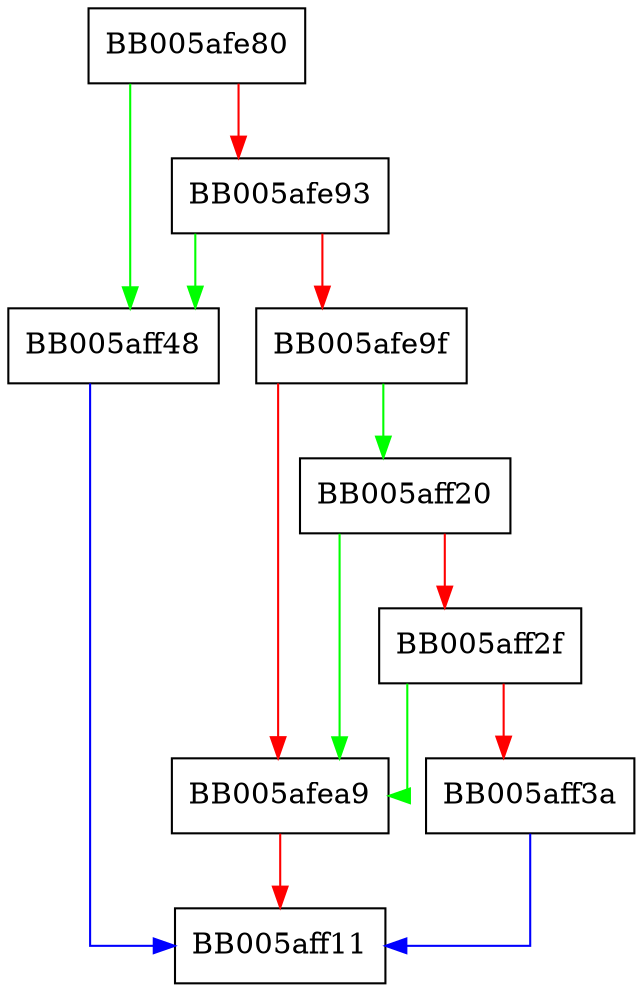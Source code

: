 digraph EVP_PKEY_CTX_set_dh_paramgen_seed {
  node [shape="box"];
  graph [splines=ortho];
  BB005afe80 -> BB005aff48 [color="green"];
  BB005afe80 -> BB005afe93 [color="red"];
  BB005afe93 -> BB005aff48 [color="green"];
  BB005afe93 -> BB005afe9f [color="red"];
  BB005afe9f -> BB005aff20 [color="green"];
  BB005afe9f -> BB005afea9 [color="red"];
  BB005afea9 -> BB005aff11 [color="red"];
  BB005aff20 -> BB005afea9 [color="green"];
  BB005aff20 -> BB005aff2f [color="red"];
  BB005aff2f -> BB005afea9 [color="green"];
  BB005aff2f -> BB005aff3a [color="red"];
  BB005aff3a -> BB005aff11 [color="blue"];
  BB005aff48 -> BB005aff11 [color="blue"];
}
